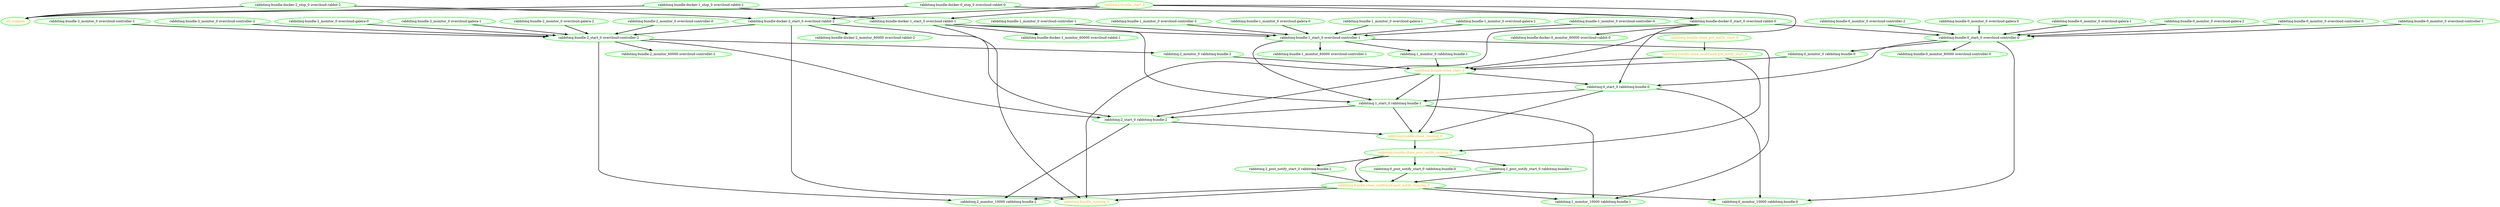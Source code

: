 digraph "g" {
"all_stopped" [ style=bold color="green" fontcolor="orange"]
"rabbitmq-bundle-0_monitor_0 overcloud-controller-0" -> "rabbitmq-bundle-0_start_0 overcloud-controller-0" [ style = bold]
"rabbitmq-bundle-0_monitor_0 overcloud-controller-0" [ style=bold color="green" fontcolor="black"]
"rabbitmq-bundle-0_monitor_0 overcloud-controller-1" -> "rabbitmq-bundle-0_start_0 overcloud-controller-0" [ style = bold]
"rabbitmq-bundle-0_monitor_0 overcloud-controller-1" [ style=bold color="green" fontcolor="black"]
"rabbitmq-bundle-0_monitor_0 overcloud-controller-2" -> "rabbitmq-bundle-0_start_0 overcloud-controller-0" [ style = bold]
"rabbitmq-bundle-0_monitor_0 overcloud-controller-2" [ style=bold color="green" fontcolor="black"]
"rabbitmq-bundle-0_monitor_0 overcloud-galera-0" -> "rabbitmq-bundle-0_start_0 overcloud-controller-0" [ style = bold]
"rabbitmq-bundle-0_monitor_0 overcloud-galera-0" [ style=bold color="green" fontcolor="black"]
"rabbitmq-bundle-0_monitor_0 overcloud-galera-1" -> "rabbitmq-bundle-0_start_0 overcloud-controller-0" [ style = bold]
"rabbitmq-bundle-0_monitor_0 overcloud-galera-1" [ style=bold color="green" fontcolor="black"]
"rabbitmq-bundle-0_monitor_0 overcloud-galera-2" -> "rabbitmq-bundle-0_start_0 overcloud-controller-0" [ style = bold]
"rabbitmq-bundle-0_monitor_0 overcloud-galera-2" [ style=bold color="green" fontcolor="black"]
"rabbitmq-bundle-0_monitor_60000 overcloud-controller-0" [ style=bold color="green" fontcolor="black"]
"rabbitmq-bundle-0_start_0 overcloud-controller-0" -> "rabbitmq-bundle-0_monitor_60000 overcloud-controller-0" [ style = bold]
"rabbitmq-bundle-0_start_0 overcloud-controller-0" -> "rabbitmq:0_monitor_0 rabbitmq-bundle-0" [ style = bold]
"rabbitmq-bundle-0_start_0 overcloud-controller-0" -> "rabbitmq:0_monitor_10000 rabbitmq-bundle-0" [ style = bold]
"rabbitmq-bundle-0_start_0 overcloud-controller-0" -> "rabbitmq:0_start_0 rabbitmq-bundle-0" [ style = bold]
"rabbitmq-bundle-0_start_0 overcloud-controller-0" [ style=bold color="green" fontcolor="black"]
"rabbitmq-bundle-1_monitor_0 overcloud-controller-0" -> "rabbitmq-bundle-1_start_0 overcloud-controller-1" [ style = bold]
"rabbitmq-bundle-1_monitor_0 overcloud-controller-0" [ style=bold color="green" fontcolor="black"]
"rabbitmq-bundle-1_monitor_0 overcloud-controller-1" -> "rabbitmq-bundle-1_start_0 overcloud-controller-1" [ style = bold]
"rabbitmq-bundle-1_monitor_0 overcloud-controller-1" [ style=bold color="green" fontcolor="black"]
"rabbitmq-bundle-1_monitor_0 overcloud-controller-2" -> "rabbitmq-bundle-1_start_0 overcloud-controller-1" [ style = bold]
"rabbitmq-bundle-1_monitor_0 overcloud-controller-2" [ style=bold color="green" fontcolor="black"]
"rabbitmq-bundle-1_monitor_0 overcloud-galera-0" -> "rabbitmq-bundle-1_start_0 overcloud-controller-1" [ style = bold]
"rabbitmq-bundle-1_monitor_0 overcloud-galera-0" [ style=bold color="green" fontcolor="black"]
"rabbitmq-bundle-1_monitor_0 overcloud-galera-1" -> "rabbitmq-bundle-1_start_0 overcloud-controller-1" [ style = bold]
"rabbitmq-bundle-1_monitor_0 overcloud-galera-1" [ style=bold color="green" fontcolor="black"]
"rabbitmq-bundle-1_monitor_0 overcloud-galera-2" -> "rabbitmq-bundle-1_start_0 overcloud-controller-1" [ style = bold]
"rabbitmq-bundle-1_monitor_0 overcloud-galera-2" [ style=bold color="green" fontcolor="black"]
"rabbitmq-bundle-1_monitor_60000 overcloud-controller-1" [ style=bold color="green" fontcolor="black"]
"rabbitmq-bundle-1_start_0 overcloud-controller-1" -> "rabbitmq-bundle-1_monitor_60000 overcloud-controller-1" [ style = bold]
"rabbitmq-bundle-1_start_0 overcloud-controller-1" -> "rabbitmq:1_monitor_0 rabbitmq-bundle-1" [ style = bold]
"rabbitmq-bundle-1_start_0 overcloud-controller-1" -> "rabbitmq:1_monitor_10000 rabbitmq-bundle-1" [ style = bold]
"rabbitmq-bundle-1_start_0 overcloud-controller-1" -> "rabbitmq:1_start_0 rabbitmq-bundle-1" [ style = bold]
"rabbitmq-bundle-1_start_0 overcloud-controller-1" [ style=bold color="green" fontcolor="black"]
"rabbitmq-bundle-2_monitor_0 overcloud-controller-0" -> "rabbitmq-bundle-2_start_0 overcloud-controller-2" [ style = bold]
"rabbitmq-bundle-2_monitor_0 overcloud-controller-0" [ style=bold color="green" fontcolor="black"]
"rabbitmq-bundle-2_monitor_0 overcloud-controller-1" -> "rabbitmq-bundle-2_start_0 overcloud-controller-2" [ style = bold]
"rabbitmq-bundle-2_monitor_0 overcloud-controller-1" [ style=bold color="green" fontcolor="black"]
"rabbitmq-bundle-2_monitor_0 overcloud-controller-2" -> "rabbitmq-bundle-2_start_0 overcloud-controller-2" [ style = bold]
"rabbitmq-bundle-2_monitor_0 overcloud-controller-2" [ style=bold color="green" fontcolor="black"]
"rabbitmq-bundle-2_monitor_0 overcloud-galera-0" -> "rabbitmq-bundle-2_start_0 overcloud-controller-2" [ style = bold]
"rabbitmq-bundle-2_monitor_0 overcloud-galera-0" [ style=bold color="green" fontcolor="black"]
"rabbitmq-bundle-2_monitor_0 overcloud-galera-1" -> "rabbitmq-bundle-2_start_0 overcloud-controller-2" [ style = bold]
"rabbitmq-bundle-2_monitor_0 overcloud-galera-1" [ style=bold color="green" fontcolor="black"]
"rabbitmq-bundle-2_monitor_0 overcloud-galera-2" -> "rabbitmq-bundle-2_start_0 overcloud-controller-2" [ style = bold]
"rabbitmq-bundle-2_monitor_0 overcloud-galera-2" [ style=bold color="green" fontcolor="black"]
"rabbitmq-bundle-2_monitor_60000 overcloud-controller-2" [ style=bold color="green" fontcolor="black"]
"rabbitmq-bundle-2_start_0 overcloud-controller-2" -> "rabbitmq-bundle-2_monitor_60000 overcloud-controller-2" [ style = bold]
"rabbitmq-bundle-2_start_0 overcloud-controller-2" -> "rabbitmq:2_monitor_0 rabbitmq-bundle-2" [ style = bold]
"rabbitmq-bundle-2_start_0 overcloud-controller-2" -> "rabbitmq:2_monitor_10000 rabbitmq-bundle-2" [ style = bold]
"rabbitmq-bundle-2_start_0 overcloud-controller-2" -> "rabbitmq:2_start_0 rabbitmq-bundle-2" [ style = bold]
"rabbitmq-bundle-2_start_0 overcloud-controller-2" [ style=bold color="green" fontcolor="black"]
"rabbitmq-bundle-clone_confirmed-post_notify_running_0" -> "rabbitmq-bundle_running_0" [ style = bold]
"rabbitmq-bundle-clone_confirmed-post_notify_running_0" -> "rabbitmq:0_monitor_10000 rabbitmq-bundle-0" [ style = bold]
"rabbitmq-bundle-clone_confirmed-post_notify_running_0" -> "rabbitmq:1_monitor_10000 rabbitmq-bundle-1" [ style = bold]
"rabbitmq-bundle-clone_confirmed-post_notify_running_0" -> "rabbitmq:2_monitor_10000 rabbitmq-bundle-2" [ style = bold]
"rabbitmq-bundle-clone_confirmed-post_notify_running_0" [ style=bold color="green" fontcolor="orange"]
"rabbitmq-bundle-clone_confirmed-pre_notify_start_0" -> "rabbitmq-bundle-clone_post_notify_running_0" [ style = bold]
"rabbitmq-bundle-clone_confirmed-pre_notify_start_0" -> "rabbitmq-bundle-clone_start_0" [ style = bold]
"rabbitmq-bundle-clone_confirmed-pre_notify_start_0" [ style=bold color="green" fontcolor="orange"]
"rabbitmq-bundle-clone_post_notify_running_0" -> "rabbitmq-bundle-clone_confirmed-post_notify_running_0" [ style = bold]
"rabbitmq-bundle-clone_post_notify_running_0" -> "rabbitmq:0_post_notify_start_0 rabbitmq-bundle-0" [ style = bold]
"rabbitmq-bundle-clone_post_notify_running_0" -> "rabbitmq:1_post_notify_start_0 rabbitmq-bundle-1" [ style = bold]
"rabbitmq-bundle-clone_post_notify_running_0" -> "rabbitmq:2_post_notify_start_0 rabbitmq-bundle-2" [ style = bold]
"rabbitmq-bundle-clone_post_notify_running_0" [ style=bold color="green" fontcolor="orange"]
"rabbitmq-bundle-clone_pre_notify_start_0" -> "rabbitmq-bundle-clone_confirmed-pre_notify_start_0" [ style = bold]
"rabbitmq-bundle-clone_pre_notify_start_0" [ style=bold color="green" fontcolor="orange"]
"rabbitmq-bundle-clone_running_0" -> "rabbitmq-bundle-clone_post_notify_running_0" [ style = bold]
"rabbitmq-bundle-clone_running_0" [ style=bold color="green" fontcolor="orange"]
"rabbitmq-bundle-clone_start_0" -> "rabbitmq-bundle-clone_running_0" [ style = bold]
"rabbitmq-bundle-clone_start_0" -> "rabbitmq:0_start_0 rabbitmq-bundle-0" [ style = bold]
"rabbitmq-bundle-clone_start_0" -> "rabbitmq:1_start_0 rabbitmq-bundle-1" [ style = bold]
"rabbitmq-bundle-clone_start_0" -> "rabbitmq:2_start_0 rabbitmq-bundle-2" [ style = bold]
"rabbitmq-bundle-clone_start_0" [ style=bold color="green" fontcolor="orange"]
"rabbitmq-bundle-docker-0_monitor_60000 overcloud-rabbit-0" [ style=bold color="green" fontcolor="black"]
"rabbitmq-bundle-docker-0_start_0 overcloud-rabbit-0" -> "rabbitmq-bundle-0_start_0 overcloud-controller-0" [ style = bold]
"rabbitmq-bundle-docker-0_start_0 overcloud-rabbit-0" -> "rabbitmq-bundle-docker-0_monitor_60000 overcloud-rabbit-0" [ style = bold]
"rabbitmq-bundle-docker-0_start_0 overcloud-rabbit-0" -> "rabbitmq-bundle_running_0" [ style = bold]
"rabbitmq-bundle-docker-0_start_0 overcloud-rabbit-0" -> "rabbitmq:0_start_0 rabbitmq-bundle-0" [ style = bold]
"rabbitmq-bundle-docker-0_start_0 overcloud-rabbit-0" [ style=bold color="green" fontcolor="black"]
"rabbitmq-bundle-docker-0_stop_0 overcloud-rabbit-0" -> "all_stopped" [ style = bold]
"rabbitmq-bundle-docker-0_stop_0 overcloud-rabbit-0" -> "rabbitmq-bundle-docker-0_start_0 overcloud-rabbit-0" [ style = bold]
"rabbitmq-bundle-docker-0_stop_0 overcloud-rabbit-0" [ style=bold color="green" fontcolor="black"]
"rabbitmq-bundle-docker-1_monitor_60000 overcloud-rabbit-1" [ style=bold color="green" fontcolor="black"]
"rabbitmq-bundle-docker-1_start_0 overcloud-rabbit-1" -> "rabbitmq-bundle-1_start_0 overcloud-controller-1" [ style = bold]
"rabbitmq-bundle-docker-1_start_0 overcloud-rabbit-1" -> "rabbitmq-bundle-docker-1_monitor_60000 overcloud-rabbit-1" [ style = bold]
"rabbitmq-bundle-docker-1_start_0 overcloud-rabbit-1" -> "rabbitmq-bundle_running_0" [ style = bold]
"rabbitmq-bundle-docker-1_start_0 overcloud-rabbit-1" -> "rabbitmq:1_start_0 rabbitmq-bundle-1" [ style = bold]
"rabbitmq-bundle-docker-1_start_0 overcloud-rabbit-1" [ style=bold color="green" fontcolor="black"]
"rabbitmq-bundle-docker-1_stop_0 overcloud-rabbit-1" -> "all_stopped" [ style = bold]
"rabbitmq-bundle-docker-1_stop_0 overcloud-rabbit-1" -> "rabbitmq-bundle-docker-1_start_0 overcloud-rabbit-1" [ style = bold]
"rabbitmq-bundle-docker-1_stop_0 overcloud-rabbit-1" [ style=bold color="green" fontcolor="black"]
"rabbitmq-bundle-docker-2_monitor_60000 overcloud-rabbit-2" [ style=bold color="green" fontcolor="black"]
"rabbitmq-bundle-docker-2_start_0 overcloud-rabbit-2" -> "rabbitmq-bundle-2_start_0 overcloud-controller-2" [ style = bold]
"rabbitmq-bundle-docker-2_start_0 overcloud-rabbit-2" -> "rabbitmq-bundle-docker-2_monitor_60000 overcloud-rabbit-2" [ style = bold]
"rabbitmq-bundle-docker-2_start_0 overcloud-rabbit-2" -> "rabbitmq-bundle_running_0" [ style = bold]
"rabbitmq-bundle-docker-2_start_0 overcloud-rabbit-2" -> "rabbitmq:2_start_0 rabbitmq-bundle-2" [ style = bold]
"rabbitmq-bundle-docker-2_start_0 overcloud-rabbit-2" [ style=bold color="green" fontcolor="black"]
"rabbitmq-bundle-docker-2_stop_0 overcloud-rabbit-2" -> "all_stopped" [ style = bold]
"rabbitmq-bundle-docker-2_stop_0 overcloud-rabbit-2" -> "rabbitmq-bundle-docker-2_start_0 overcloud-rabbit-2" [ style = bold]
"rabbitmq-bundle-docker-2_stop_0 overcloud-rabbit-2" [ style=bold color="green" fontcolor="black"]
"rabbitmq-bundle_running_0" [ style=bold color="green" fontcolor="orange"]
"rabbitmq-bundle_start_0" -> "rabbitmq-bundle-clone_start_0" [ style = bold]
"rabbitmq-bundle_start_0" -> "rabbitmq-bundle-docker-0_start_0 overcloud-rabbit-0" [ style = bold]
"rabbitmq-bundle_start_0" -> "rabbitmq-bundle-docker-1_start_0 overcloud-rabbit-1" [ style = bold]
"rabbitmq-bundle_start_0" -> "rabbitmq-bundle-docker-2_start_0 overcloud-rabbit-2" [ style = bold]
"rabbitmq-bundle_start_0" [ style=bold color="green" fontcolor="orange"]
"rabbitmq:0_monitor_0 rabbitmq-bundle-0" -> "rabbitmq-bundle-clone_start_0" [ style = bold]
"rabbitmq:0_monitor_0 rabbitmq-bundle-0" [ style=bold color="green" fontcolor="black"]
"rabbitmq:0_monitor_10000 rabbitmq-bundle-0" [ style=bold color="green" fontcolor="black"]
"rabbitmq:0_post_notify_start_0 rabbitmq-bundle-0" -> "rabbitmq-bundle-clone_confirmed-post_notify_running_0" [ style = bold]
"rabbitmq:0_post_notify_start_0 rabbitmq-bundle-0" [ style=bold color="green" fontcolor="black"]
"rabbitmq:0_start_0 rabbitmq-bundle-0" -> "rabbitmq-bundle-clone_running_0" [ style = bold]
"rabbitmq:0_start_0 rabbitmq-bundle-0" -> "rabbitmq:0_monitor_10000 rabbitmq-bundle-0" [ style = bold]
"rabbitmq:0_start_0 rabbitmq-bundle-0" -> "rabbitmq:1_start_0 rabbitmq-bundle-1" [ style = bold]
"rabbitmq:0_start_0 rabbitmq-bundle-0" [ style=bold color="green" fontcolor="black"]
"rabbitmq:1_monitor_0 rabbitmq-bundle-1" -> "rabbitmq-bundle-clone_start_0" [ style = bold]
"rabbitmq:1_monitor_0 rabbitmq-bundle-1" [ style=bold color="green" fontcolor="black"]
"rabbitmq:1_monitor_10000 rabbitmq-bundle-1" [ style=bold color="green" fontcolor="black"]
"rabbitmq:1_post_notify_start_0 rabbitmq-bundle-1" -> "rabbitmq-bundle-clone_confirmed-post_notify_running_0" [ style = bold]
"rabbitmq:1_post_notify_start_0 rabbitmq-bundle-1" [ style=bold color="green" fontcolor="black"]
"rabbitmq:1_start_0 rabbitmq-bundle-1" -> "rabbitmq-bundle-clone_running_0" [ style = bold]
"rabbitmq:1_start_0 rabbitmq-bundle-1" -> "rabbitmq:1_monitor_10000 rabbitmq-bundle-1" [ style = bold]
"rabbitmq:1_start_0 rabbitmq-bundle-1" -> "rabbitmq:2_start_0 rabbitmq-bundle-2" [ style = bold]
"rabbitmq:1_start_0 rabbitmq-bundle-1" [ style=bold color="green" fontcolor="black"]
"rabbitmq:2_monitor_0 rabbitmq-bundle-2" -> "rabbitmq-bundle-clone_start_0" [ style = bold]
"rabbitmq:2_monitor_0 rabbitmq-bundle-2" [ style=bold color="green" fontcolor="black"]
"rabbitmq:2_monitor_10000 rabbitmq-bundle-2" [ style=bold color="green" fontcolor="black"]
"rabbitmq:2_post_notify_start_0 rabbitmq-bundle-2" -> "rabbitmq-bundle-clone_confirmed-post_notify_running_0" [ style = bold]
"rabbitmq:2_post_notify_start_0 rabbitmq-bundle-2" [ style=bold color="green" fontcolor="black"]
"rabbitmq:2_start_0 rabbitmq-bundle-2" -> "rabbitmq-bundle-clone_running_0" [ style = bold]
"rabbitmq:2_start_0 rabbitmq-bundle-2" -> "rabbitmq:2_monitor_10000 rabbitmq-bundle-2" [ style = bold]
"rabbitmq:2_start_0 rabbitmq-bundle-2" [ style=bold color="green" fontcolor="black"]
}
